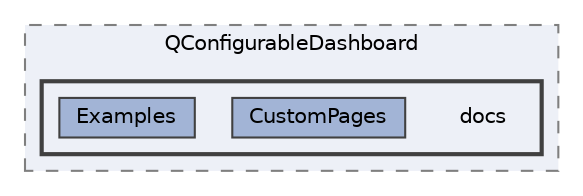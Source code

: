 digraph "C:/Users/patri/Documents/QConfigurableDashboard/docs"
{
 // LATEX_PDF_SIZE
  bgcolor="transparent";
  edge [fontname=Helvetica,fontsize=10,labelfontname=Helvetica,labelfontsize=10];
  node [fontname=Helvetica,fontsize=10,shape=box,height=0.2,width=0.4];
  compound=true
  subgraph clusterdir_0105d6f77f3fb17ebcc8b11da1b2d507 {
    graph [ bgcolor="#edf0f7", pencolor="grey50", label="QConfigurableDashboard", fontname=Helvetica,fontsize=10 style="filled,dashed", URL="dir_0105d6f77f3fb17ebcc8b11da1b2d507.html",tooltip=""]
  subgraph clusterdir_ec149e173738ae1526eaff1947344858 {
    graph [ bgcolor="#edf0f7", pencolor="grey25", label="", fontname=Helvetica,fontsize=10 style="filled,bold", URL="dir_ec149e173738ae1526eaff1947344858.html",tooltip=""]
    dir_ec149e173738ae1526eaff1947344858 [shape=plaintext, label="docs"];
  dir_8f4313f2f046b730f0c8c6bc48ea8ca6 [label="CustomPages", fillcolor="#a2b4d6", color="grey25", style="filled", URL="dir_8f4313f2f046b730f0c8c6bc48ea8ca6.html",tooltip=""];
  dir_05081c97a5fcd1ee2bc818e06a468599 [label="Examples", fillcolor="#a2b4d6", color="grey25", style="filled", URL="dir_05081c97a5fcd1ee2bc818e06a468599.html",tooltip=""];
  }
  }
}
